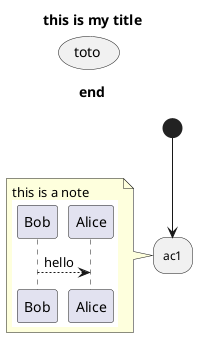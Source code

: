 {
  "sha1": "n7tyk84c0kr7dulnnvzksk2ycjwkglf",
  "insertion": {
    "when": "2024-06-04T17:28:38.267Z",
    "user": "plantuml@gmail.com"
  }
}
@startuml
title
  this is my title
  {{
     (toto)
  }}
  end
end title

(*) --> ac1
note left
  this is a note
  {{
    Bob --> Alice : hello
  }}
end note

@enduml 
